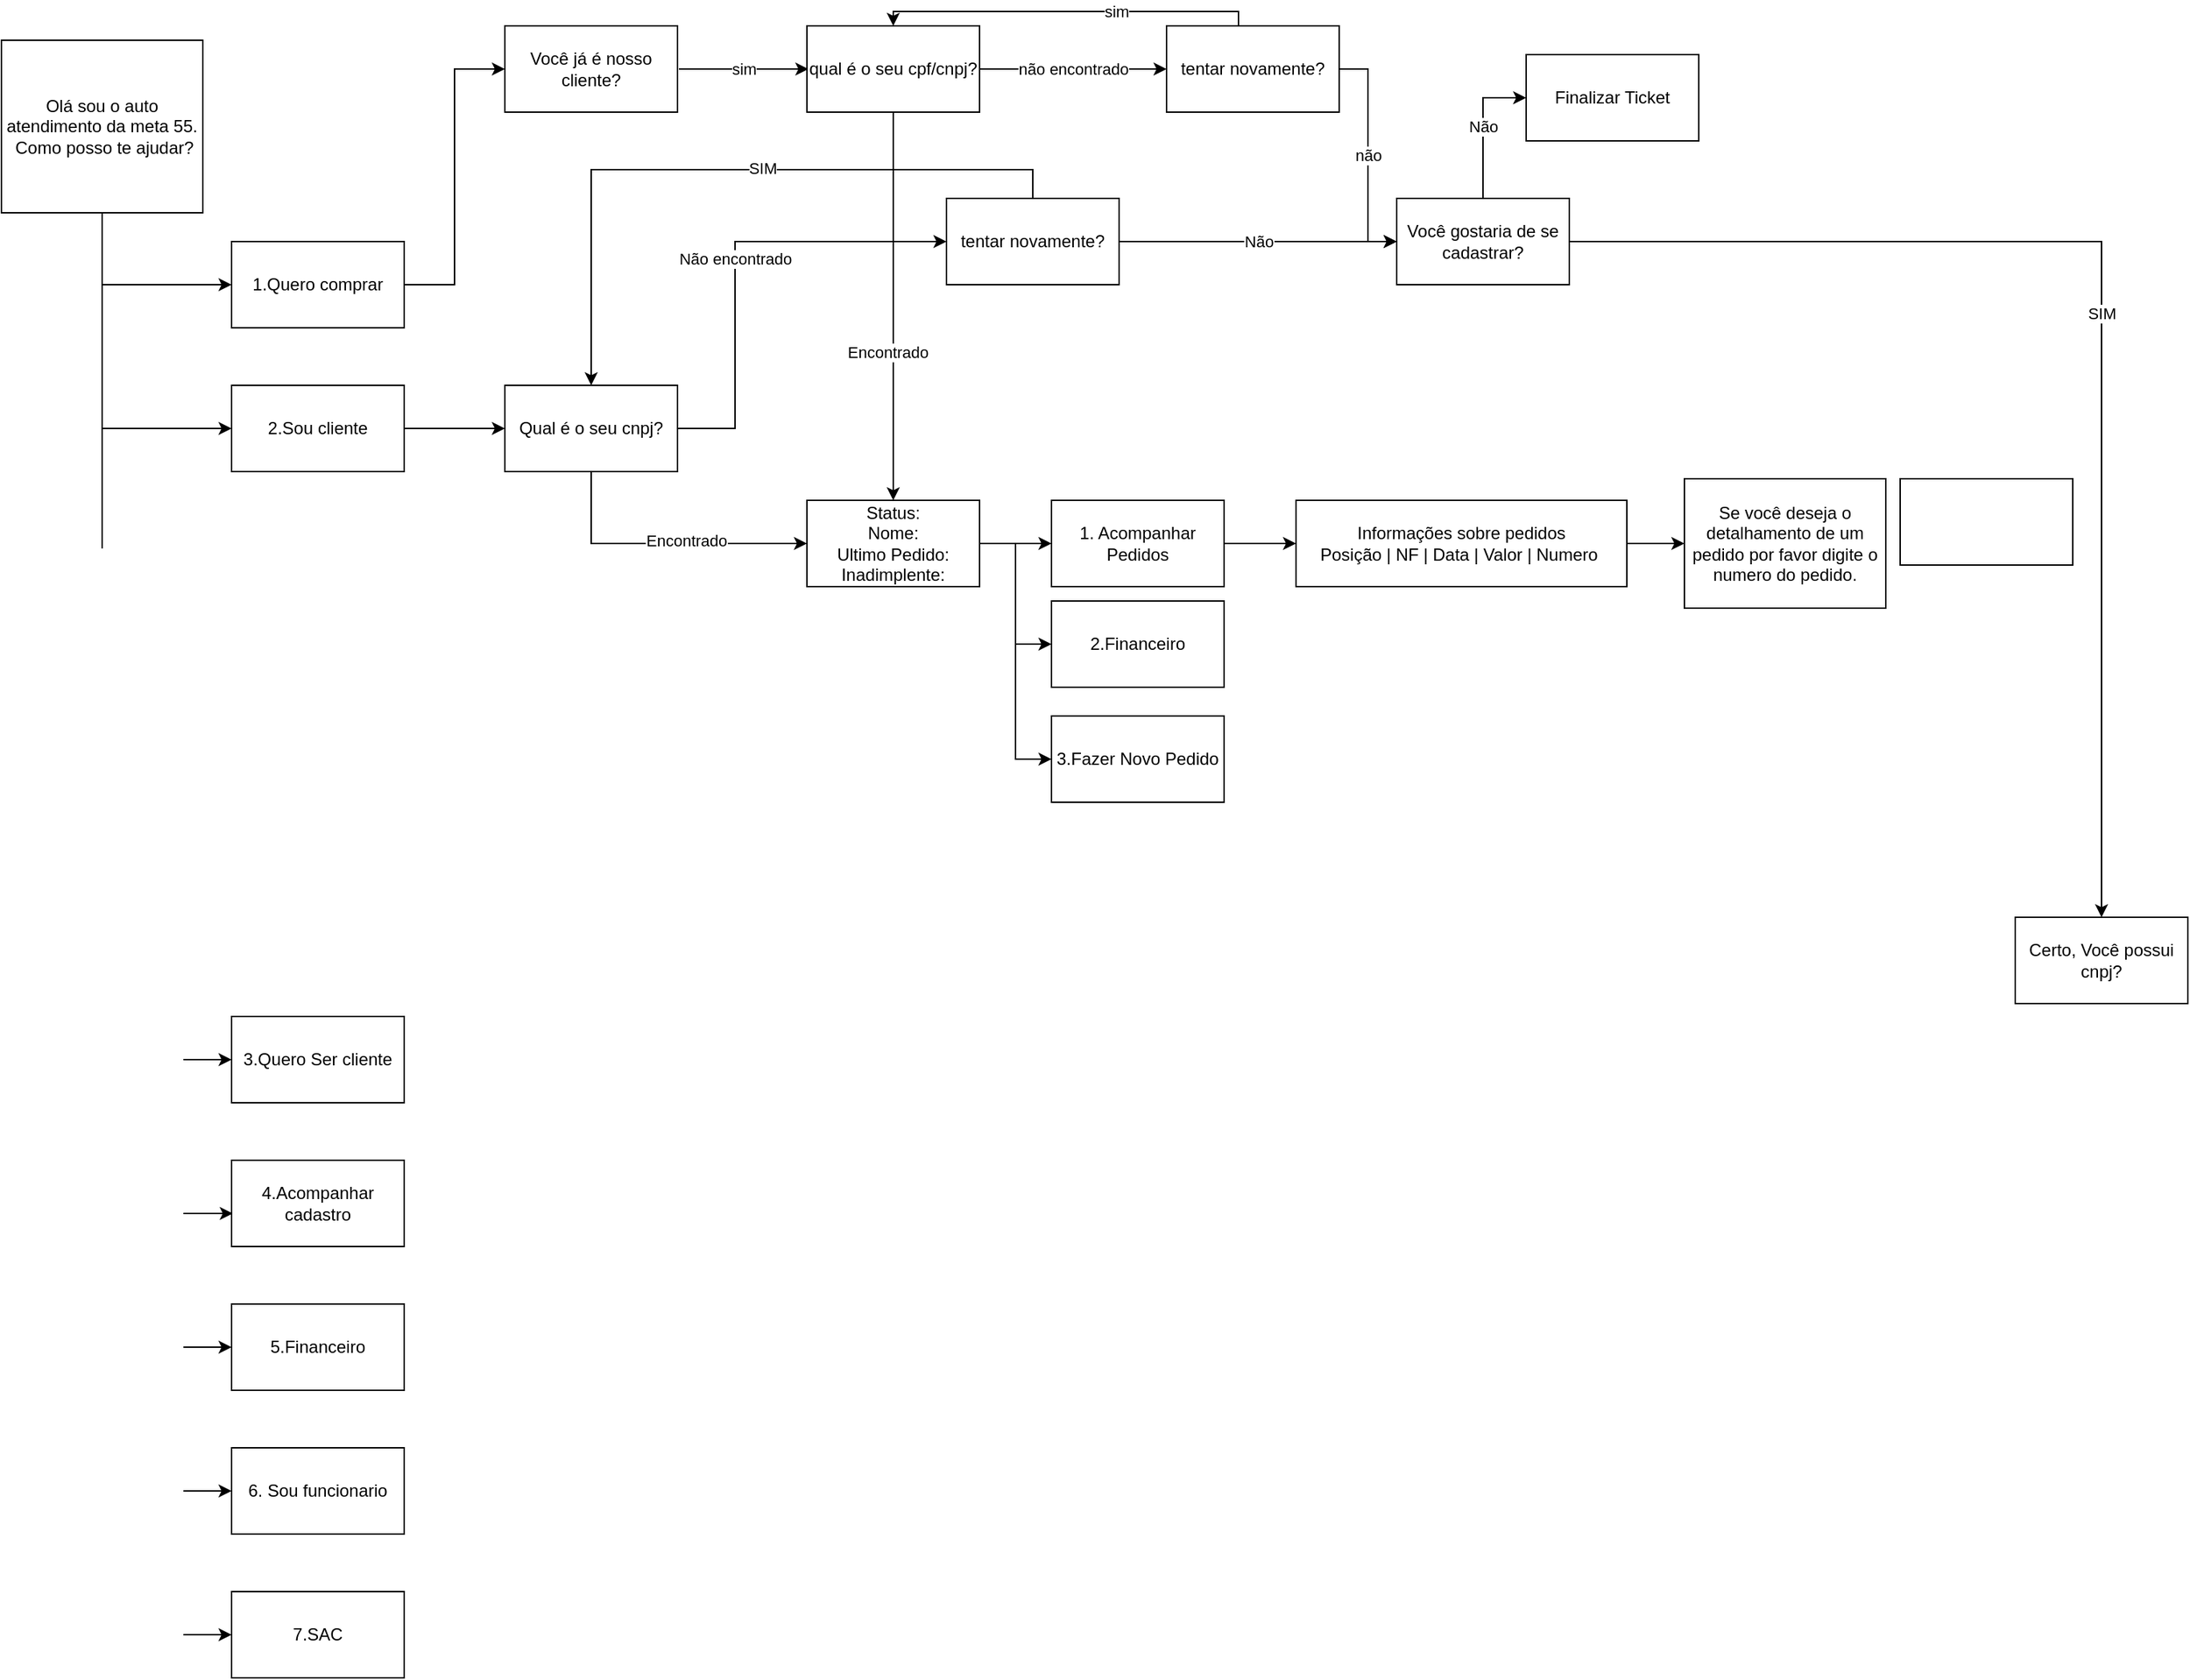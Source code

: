 <mxfile version="15.9.1" type="github">
  <diagram id="C4NCunDjZwhNcrRaE-ae" name="Page-1">
    <mxGraphModel dx="1038" dy="583" grid="1" gridSize="10" guides="1" tooltips="1" connect="1" arrows="1" fold="1" page="1" pageScale="1" pageWidth="827" pageHeight="1169" math="0" shadow="0">
      <root>
        <mxCell id="0" />
        <mxCell id="1" parent="0" />
        <mxCell id="ljIURIseQbaij3t4hMxb-11" style="edgeStyle=orthogonalEdgeStyle;rounded=0;orthogonalLoop=1;jettySize=auto;html=1;entryX=0;entryY=0.5;entryDx=0;entryDy=0;exitX=0.5;exitY=1;exitDx=0;exitDy=0;" edge="1" parent="1" source="ljIURIseQbaij3t4hMxb-1" target="ljIURIseQbaij3t4hMxb-3">
          <mxGeometry relative="1" as="geometry" />
        </mxCell>
        <mxCell id="ljIURIseQbaij3t4hMxb-12" style="edgeStyle=orthogonalEdgeStyle;rounded=0;orthogonalLoop=1;jettySize=auto;html=1;exitX=0.5;exitY=1;exitDx=0;exitDy=0;entryX=0;entryY=0.5;entryDx=0;entryDy=0;" edge="1" parent="1" source="ljIURIseQbaij3t4hMxb-1" target="ljIURIseQbaij3t4hMxb-4">
          <mxGeometry relative="1" as="geometry" />
        </mxCell>
        <mxCell id="ljIURIseQbaij3t4hMxb-13" style="edgeStyle=orthogonalEdgeStyle;rounded=0;orthogonalLoop=1;jettySize=auto;html=1;exitX=0.5;exitY=1;exitDx=0;exitDy=0;entryX=0;entryY=0.5;entryDx=0;entryDy=0;" edge="1" parent="1" source="ljIURIseQbaij3t4hMxb-1" target="ljIURIseQbaij3t4hMxb-5">
          <mxGeometry relative="1" as="geometry" />
        </mxCell>
        <mxCell id="ljIURIseQbaij3t4hMxb-14" style="edgeStyle=orthogonalEdgeStyle;rounded=0;orthogonalLoop=1;jettySize=auto;html=1;exitX=0.5;exitY=1;exitDx=0;exitDy=0;entryX=0.007;entryY=0.617;entryDx=0;entryDy=0;entryPerimeter=0;" edge="1" parent="1" source="ljIURIseQbaij3t4hMxb-1" target="ljIURIseQbaij3t4hMxb-6">
          <mxGeometry relative="1" as="geometry" />
        </mxCell>
        <mxCell id="ljIURIseQbaij3t4hMxb-15" style="edgeStyle=orthogonalEdgeStyle;rounded=0;orthogonalLoop=1;jettySize=auto;html=1;exitX=0.5;exitY=1;exitDx=0;exitDy=0;entryX=0;entryY=0.5;entryDx=0;entryDy=0;" edge="1" parent="1" source="ljIURIseQbaij3t4hMxb-1" target="ljIURIseQbaij3t4hMxb-7">
          <mxGeometry relative="1" as="geometry" />
        </mxCell>
        <mxCell id="ljIURIseQbaij3t4hMxb-16" style="edgeStyle=orthogonalEdgeStyle;rounded=0;orthogonalLoop=1;jettySize=auto;html=1;exitX=0.5;exitY=1;exitDx=0;exitDy=0;entryX=0;entryY=0.5;entryDx=0;entryDy=0;" edge="1" parent="1" source="ljIURIseQbaij3t4hMxb-1" target="ljIURIseQbaij3t4hMxb-8">
          <mxGeometry relative="1" as="geometry" />
        </mxCell>
        <mxCell id="ljIURIseQbaij3t4hMxb-17" style="edgeStyle=orthogonalEdgeStyle;rounded=0;orthogonalLoop=1;jettySize=auto;html=1;exitX=0.5;exitY=1;exitDx=0;exitDy=0;entryX=0;entryY=0.5;entryDx=0;entryDy=0;" edge="1" parent="1" source="ljIURIseQbaij3t4hMxb-1" target="ljIURIseQbaij3t4hMxb-9">
          <mxGeometry relative="1" as="geometry" />
        </mxCell>
        <mxCell id="ljIURIseQbaij3t4hMxb-1" value="Olá sou o auto atendimento da meta 55.&lt;br&gt;&amp;nbsp;Como posso te ajudar?" style="rounded=0;whiteSpace=wrap;html=1;" vertex="1" parent="1">
          <mxGeometry x="50" y="30" width="140" height="120" as="geometry" />
        </mxCell>
        <mxCell id="ljIURIseQbaij3t4hMxb-19" style="edgeStyle=orthogonalEdgeStyle;rounded=0;orthogonalLoop=1;jettySize=auto;html=1;exitX=1;exitY=0.5;exitDx=0;exitDy=0;entryX=0;entryY=0.5;entryDx=0;entryDy=0;" edge="1" parent="1" source="ljIURIseQbaij3t4hMxb-3" target="ljIURIseQbaij3t4hMxb-18">
          <mxGeometry relative="1" as="geometry" />
        </mxCell>
        <mxCell id="ljIURIseQbaij3t4hMxb-3" value="1.Quero comprar&lt;br&gt;" style="rounded=0;whiteSpace=wrap;html=1;" vertex="1" parent="1">
          <mxGeometry x="210" y="170" width="120" height="60" as="geometry" />
        </mxCell>
        <mxCell id="ljIURIseQbaij3t4hMxb-34" style="edgeStyle=orthogonalEdgeStyle;rounded=0;orthogonalLoop=1;jettySize=auto;html=1;" edge="1" parent="1" source="ljIURIseQbaij3t4hMxb-4" target="ljIURIseQbaij3t4hMxb-33">
          <mxGeometry relative="1" as="geometry" />
        </mxCell>
        <mxCell id="ljIURIseQbaij3t4hMxb-4" value="2.Sou cliente&lt;br&gt;" style="rounded=0;whiteSpace=wrap;html=1;" vertex="1" parent="1">
          <mxGeometry x="210" y="270" width="120" height="60" as="geometry" />
        </mxCell>
        <mxCell id="ljIURIseQbaij3t4hMxb-5" value="3.Quero Ser cliente&lt;br&gt;" style="rounded=0;whiteSpace=wrap;html=1;" vertex="1" parent="1">
          <mxGeometry x="210" y="709" width="120" height="60" as="geometry" />
        </mxCell>
        <mxCell id="ljIURIseQbaij3t4hMxb-6" value="4.Acompanhar cadastro" style="rounded=0;whiteSpace=wrap;html=1;" vertex="1" parent="1">
          <mxGeometry x="210" y="809" width="120" height="60" as="geometry" />
        </mxCell>
        <mxCell id="ljIURIseQbaij3t4hMxb-7" value="5.Financeiro" style="rounded=0;whiteSpace=wrap;html=1;" vertex="1" parent="1">
          <mxGeometry x="210" y="909" width="120" height="60" as="geometry" />
        </mxCell>
        <mxCell id="ljIURIseQbaij3t4hMxb-8" value="6. Sou funcionario" style="rounded=0;whiteSpace=wrap;html=1;" vertex="1" parent="1">
          <mxGeometry x="210" y="1009" width="120" height="60" as="geometry" />
        </mxCell>
        <mxCell id="ljIURIseQbaij3t4hMxb-9" value="7.SAC" style="rounded=0;whiteSpace=wrap;html=1;" vertex="1" parent="1">
          <mxGeometry x="210" y="1109" width="120" height="60" as="geometry" />
        </mxCell>
        <mxCell id="ljIURIseQbaij3t4hMxb-21" value="sim&lt;br&gt;" style="edgeStyle=orthogonalEdgeStyle;rounded=0;orthogonalLoop=1;jettySize=auto;html=1;exitX=1;exitY=0.5;exitDx=0;exitDy=0;entryX=0;entryY=0.5;entryDx=0;entryDy=0;" edge="1" parent="1">
          <mxGeometry relative="1" as="geometry">
            <mxPoint x="521" y="50" as="sourcePoint" />
            <mxPoint x="611" y="50" as="targetPoint" />
            <Array as="points">
              <mxPoint x="561" y="50" />
              <mxPoint x="561" y="50" />
            </Array>
          </mxGeometry>
        </mxCell>
        <mxCell id="ljIURIseQbaij3t4hMxb-18" value="Você já é nosso cliente?" style="rounded=0;whiteSpace=wrap;html=1;" vertex="1" parent="1">
          <mxGeometry x="400" y="20" width="120" height="60" as="geometry" />
        </mxCell>
        <mxCell id="ljIURIseQbaij3t4hMxb-23" value="não encontrado" style="edgeStyle=orthogonalEdgeStyle;rounded=0;orthogonalLoop=1;jettySize=auto;html=1;exitX=1;exitY=0.5;exitDx=0;exitDy=0;entryX=0;entryY=0.5;entryDx=0;entryDy=0;" edge="1" parent="1" source="ljIURIseQbaij3t4hMxb-20" target="ljIURIseQbaij3t4hMxb-22">
          <mxGeometry relative="1" as="geometry" />
        </mxCell>
        <mxCell id="ljIURIseQbaij3t4hMxb-48" style="edgeStyle=orthogonalEdgeStyle;rounded=0;orthogonalLoop=1;jettySize=auto;html=1;exitX=0.5;exitY=1;exitDx=0;exitDy=0;entryX=0.5;entryY=0;entryDx=0;entryDy=0;" edge="1" parent="1" source="ljIURIseQbaij3t4hMxb-20" target="ljIURIseQbaij3t4hMxb-45">
          <mxGeometry relative="1" as="geometry" />
        </mxCell>
        <mxCell id="ljIURIseQbaij3t4hMxb-49" value="Encontrado&lt;br&gt;" style="edgeLabel;html=1;align=center;verticalAlign=middle;resizable=0;points=[];" vertex="1" connectable="0" parent="ljIURIseQbaij3t4hMxb-48">
          <mxGeometry x="0.237" y="-4" relative="1" as="geometry">
            <mxPoint as="offset" />
          </mxGeometry>
        </mxCell>
        <mxCell id="ljIURIseQbaij3t4hMxb-20" value="qual é o seu cpf/cnpj?&lt;br&gt;" style="rounded=0;whiteSpace=wrap;html=1;" vertex="1" parent="1">
          <mxGeometry x="610" y="20" width="120" height="60" as="geometry" />
        </mxCell>
        <mxCell id="ljIURIseQbaij3t4hMxb-24" value="sim" style="edgeStyle=orthogonalEdgeStyle;rounded=0;orthogonalLoop=1;jettySize=auto;html=1;exitX=0.5;exitY=1;exitDx=0;exitDy=0;" edge="1" parent="1" source="ljIURIseQbaij3t4hMxb-22">
          <mxGeometry relative="1" as="geometry">
            <mxPoint x="670" y="20" as="targetPoint" />
            <Array as="points">
              <mxPoint x="910" y="10" />
              <mxPoint x="670" y="10" />
            </Array>
          </mxGeometry>
        </mxCell>
        <mxCell id="ljIURIseQbaij3t4hMxb-29" value="não" style="edgeStyle=orthogonalEdgeStyle;rounded=0;orthogonalLoop=1;jettySize=auto;html=1;exitX=1;exitY=0.5;exitDx=0;exitDy=0;entryX=0;entryY=0.5;entryDx=0;entryDy=0;" edge="1" parent="1" source="ljIURIseQbaij3t4hMxb-22" target="ljIURIseQbaij3t4hMxb-28">
          <mxGeometry relative="1" as="geometry" />
        </mxCell>
        <mxCell id="ljIURIseQbaij3t4hMxb-22" value="tentar novamente?" style="rounded=0;whiteSpace=wrap;html=1;" vertex="1" parent="1">
          <mxGeometry x="860" y="20" width="120" height="60" as="geometry" />
        </mxCell>
        <mxCell id="ljIURIseQbaij3t4hMxb-42" value="SIM" style="edgeStyle=orthogonalEdgeStyle;rounded=0;orthogonalLoop=1;jettySize=auto;html=1;exitX=1;exitY=0.5;exitDx=0;exitDy=0;" edge="1" parent="1" source="ljIURIseQbaij3t4hMxb-28" target="ljIURIseQbaij3t4hMxb-31">
          <mxGeometry relative="1" as="geometry" />
        </mxCell>
        <mxCell id="ljIURIseQbaij3t4hMxb-44" value="Não" style="edgeStyle=orthogonalEdgeStyle;rounded=0;orthogonalLoop=1;jettySize=auto;html=1;exitX=0.5;exitY=0;exitDx=0;exitDy=0;entryX=0;entryY=0.5;entryDx=0;entryDy=0;" edge="1" parent="1" source="ljIURIseQbaij3t4hMxb-28" target="ljIURIseQbaij3t4hMxb-43">
          <mxGeometry relative="1" as="geometry" />
        </mxCell>
        <mxCell id="ljIURIseQbaij3t4hMxb-28" value="Você gostaria de se cadastrar?" style="rounded=0;whiteSpace=wrap;html=1;" vertex="1" parent="1">
          <mxGeometry x="1020" y="140" width="120" height="60" as="geometry" />
        </mxCell>
        <mxCell id="ljIURIseQbaij3t4hMxb-31" value="Certo, Você possui cnpj?" style="rounded=0;whiteSpace=wrap;html=1;" vertex="1" parent="1">
          <mxGeometry x="1450" y="640" width="120" height="60" as="geometry" />
        </mxCell>
        <mxCell id="ljIURIseQbaij3t4hMxb-36" value="Não encontrado&lt;br&gt;" style="edgeStyle=orthogonalEdgeStyle;rounded=0;orthogonalLoop=1;jettySize=auto;html=1;exitX=1;exitY=0.5;exitDx=0;exitDy=0;entryX=0;entryY=0.5;entryDx=0;entryDy=0;" edge="1" parent="1" source="ljIURIseQbaij3t4hMxb-33" target="ljIURIseQbaij3t4hMxb-35">
          <mxGeometry relative="1" as="geometry">
            <Array as="points">
              <mxPoint x="560" y="300" />
              <mxPoint x="560" y="170" />
            </Array>
          </mxGeometry>
        </mxCell>
        <mxCell id="ljIURIseQbaij3t4hMxb-46" style="edgeStyle=orthogonalEdgeStyle;rounded=0;orthogonalLoop=1;jettySize=auto;html=1;exitX=0.5;exitY=1;exitDx=0;exitDy=0;entryX=0;entryY=0.5;entryDx=0;entryDy=0;" edge="1" parent="1" source="ljIURIseQbaij3t4hMxb-33" target="ljIURIseQbaij3t4hMxb-45">
          <mxGeometry relative="1" as="geometry">
            <Array as="points">
              <mxPoint x="460" y="380" />
            </Array>
          </mxGeometry>
        </mxCell>
        <mxCell id="ljIURIseQbaij3t4hMxb-47" value="Encontrado" style="edgeLabel;html=1;align=center;verticalAlign=middle;resizable=0;points=[];" vertex="1" connectable="0" parent="ljIURIseQbaij3t4hMxb-46">
          <mxGeometry x="0.156" y="2" relative="1" as="geometry">
            <mxPoint as="offset" />
          </mxGeometry>
        </mxCell>
        <mxCell id="ljIURIseQbaij3t4hMxb-33" value="Qual é o seu cnpj?" style="rounded=0;whiteSpace=wrap;html=1;" vertex="1" parent="1">
          <mxGeometry x="400" y="270" width="120" height="60" as="geometry" />
        </mxCell>
        <mxCell id="ljIURIseQbaij3t4hMxb-39" style="edgeStyle=orthogonalEdgeStyle;rounded=0;orthogonalLoop=1;jettySize=auto;html=1;exitX=0.5;exitY=0;exitDx=0;exitDy=0;entryX=0.5;entryY=0;entryDx=0;entryDy=0;" edge="1" parent="1" source="ljIURIseQbaij3t4hMxb-35" target="ljIURIseQbaij3t4hMxb-33">
          <mxGeometry relative="1" as="geometry" />
        </mxCell>
        <mxCell id="ljIURIseQbaij3t4hMxb-40" value="SIM" style="edgeLabel;html=1;align=center;verticalAlign=middle;resizable=0;points=[];" vertex="1" connectable="0" parent="ljIURIseQbaij3t4hMxb-39">
          <mxGeometry x="-0.128" y="-1" relative="1" as="geometry">
            <mxPoint as="offset" />
          </mxGeometry>
        </mxCell>
        <mxCell id="ljIURIseQbaij3t4hMxb-41" value="Não" style="edgeStyle=orthogonalEdgeStyle;rounded=0;orthogonalLoop=1;jettySize=auto;html=1;entryX=0;entryY=0.5;entryDx=0;entryDy=0;" edge="1" parent="1" source="ljIURIseQbaij3t4hMxb-35" target="ljIURIseQbaij3t4hMxb-28">
          <mxGeometry relative="1" as="geometry" />
        </mxCell>
        <mxCell id="ljIURIseQbaij3t4hMxb-35" value="tentar novamente?" style="rounded=0;whiteSpace=wrap;html=1;" vertex="1" parent="1">
          <mxGeometry x="707" y="140" width="120" height="60" as="geometry" />
        </mxCell>
        <mxCell id="ljIURIseQbaij3t4hMxb-43" value="Finalizar Ticket" style="rounded=0;whiteSpace=wrap;html=1;" vertex="1" parent="1">
          <mxGeometry x="1110" y="40" width="120" height="60" as="geometry" />
        </mxCell>
        <mxCell id="ljIURIseQbaij3t4hMxb-55" style="edgeStyle=orthogonalEdgeStyle;rounded=0;orthogonalLoop=1;jettySize=auto;html=1;exitX=1;exitY=0.5;exitDx=0;exitDy=0;" edge="1" parent="1" source="ljIURIseQbaij3t4hMxb-45" target="ljIURIseQbaij3t4hMxb-50">
          <mxGeometry relative="1" as="geometry" />
        </mxCell>
        <mxCell id="ljIURIseQbaij3t4hMxb-56" style="edgeStyle=orthogonalEdgeStyle;rounded=0;orthogonalLoop=1;jettySize=auto;html=1;exitX=1;exitY=0.5;exitDx=0;exitDy=0;entryX=0;entryY=0.5;entryDx=0;entryDy=0;" edge="1" parent="1" source="ljIURIseQbaij3t4hMxb-45" target="ljIURIseQbaij3t4hMxb-51">
          <mxGeometry relative="1" as="geometry" />
        </mxCell>
        <mxCell id="ljIURIseQbaij3t4hMxb-57" style="edgeStyle=orthogonalEdgeStyle;rounded=0;orthogonalLoop=1;jettySize=auto;html=1;exitX=1;exitY=0.5;exitDx=0;exitDy=0;entryX=0;entryY=0.5;entryDx=0;entryDy=0;" edge="1" parent="1" source="ljIURIseQbaij3t4hMxb-45" target="ljIURIseQbaij3t4hMxb-52">
          <mxGeometry relative="1" as="geometry" />
        </mxCell>
        <mxCell id="ljIURIseQbaij3t4hMxb-45" value="Status:&lt;br&gt;Nome:&lt;br&gt;Ultimo Pedido:&lt;br&gt;Inadimplente:" style="rounded=0;whiteSpace=wrap;html=1;" vertex="1" parent="1">
          <mxGeometry x="610" y="350" width="120" height="60" as="geometry" />
        </mxCell>
        <mxCell id="ljIURIseQbaij3t4hMxb-59" style="edgeStyle=orthogonalEdgeStyle;rounded=0;orthogonalLoop=1;jettySize=auto;html=1;exitX=1;exitY=0.5;exitDx=0;exitDy=0;entryX=0;entryY=0.5;entryDx=0;entryDy=0;" edge="1" parent="1" source="ljIURIseQbaij3t4hMxb-50" target="ljIURIseQbaij3t4hMxb-58">
          <mxGeometry relative="1" as="geometry" />
        </mxCell>
        <mxCell id="ljIURIseQbaij3t4hMxb-50" value="1. Acompanhar Pedidos" style="rounded=0;whiteSpace=wrap;html=1;" vertex="1" parent="1">
          <mxGeometry x="780" y="350" width="120" height="60" as="geometry" />
        </mxCell>
        <mxCell id="ljIURIseQbaij3t4hMxb-51" value="2.Financeiro" style="rounded=0;whiteSpace=wrap;html=1;" vertex="1" parent="1">
          <mxGeometry x="780" y="420" width="120" height="60" as="geometry" />
        </mxCell>
        <mxCell id="ljIURIseQbaij3t4hMxb-52" value="3.Fazer Novo Pedido" style="rounded=0;whiteSpace=wrap;html=1;" vertex="1" parent="1">
          <mxGeometry x="780" y="500" width="120" height="60" as="geometry" />
        </mxCell>
        <mxCell id="ljIURIseQbaij3t4hMxb-61" style="edgeStyle=orthogonalEdgeStyle;rounded=0;orthogonalLoop=1;jettySize=auto;html=1;exitX=1;exitY=0.5;exitDx=0;exitDy=0;" edge="1" parent="1" source="ljIURIseQbaij3t4hMxb-58" target="ljIURIseQbaij3t4hMxb-60">
          <mxGeometry relative="1" as="geometry" />
        </mxCell>
        <mxCell id="ljIURIseQbaij3t4hMxb-58" value="Informações sobre pedidos&lt;br&gt;Posição | NF | Data | Valor | Numero&amp;nbsp;" style="rounded=0;whiteSpace=wrap;html=1;" vertex="1" parent="1">
          <mxGeometry x="950" y="350" width="230" height="60" as="geometry" />
        </mxCell>
        <mxCell id="ljIURIseQbaij3t4hMxb-60" value="Se você deseja o detalhamento de um pedido por favor digite o numero do pedido." style="rounded=0;whiteSpace=wrap;html=1;" vertex="1" parent="1">
          <mxGeometry x="1220" y="335" width="140" height="90" as="geometry" />
        </mxCell>
        <mxCell id="ljIURIseQbaij3t4hMxb-62" value="" style="rounded=0;whiteSpace=wrap;html=1;" vertex="1" parent="1">
          <mxGeometry x="1370" y="335" width="120" height="60" as="geometry" />
        </mxCell>
      </root>
    </mxGraphModel>
  </diagram>
</mxfile>
